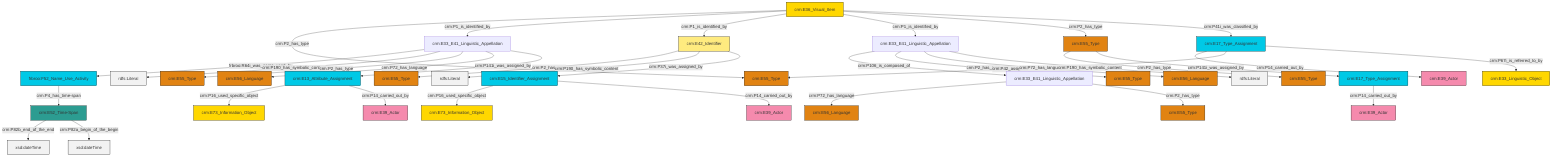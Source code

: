 graph TD
classDef Literal fill:#f2f2f2,stroke:#000000;
classDef CRM_Entity fill:#FFFFFF,stroke:#000000;
classDef Temporal_Entity fill:#00C9E6, stroke:#000000;
classDef Type fill:#E18312, stroke:#000000;
classDef Time-Span fill:#2C9C91, stroke:#000000;
classDef Appellation fill:#FFEB7F, stroke:#000000;
classDef Place fill:#008836, stroke:#000000;
classDef Persistent_Item fill:#B266B2, stroke:#000000;
classDef Conceptual_Object fill:#FFD700, stroke:#000000;
classDef Physical_Thing fill:#D2B48C, stroke:#000000;
classDef Actor fill:#f58aad, stroke:#000000;
classDef PC_Classes fill:#4ce600, stroke:#000000;
classDef Multi fill:#cccccc,stroke:#000000;

6["crm:E42_Identifier"]:::Appellation -->|crm:P2_has_type| 7["crm:E55_Type"]:::Type
10["crm:E17_Type_Assignment"]:::Temporal_Entity -->|crm:P14_carried_out_by| 11["crm:E39_Actor"]:::Actor
16["crm:E13_Attribute_Assignment"]:::Temporal_Entity -->|crm:P16_used_specific_object| 14["crm:E73_Information_Object"]:::Conceptual_Object
18["crm:E36_Visual_Item"]:::Conceptual_Object -->|crm:P2_has_type| 4["crm:E55_Type"]:::Type
0["crm:E15_Identifier_Assignment"]:::Temporal_Entity -->|crm:P16_used_specific_object| 19["crm:E73_Information_Object"]:::Conceptual_Object
12["crm:E33_E41_Linguistic_Appellation"]:::Default -->|crm:P106_is_composed_of| 20["crm:E33_E41_Linguistic_Appellation"]:::Default
18["crm:E36_Visual_Item"]:::Conceptual_Object -->|crm:P1_is_identified_by| 21["crm:E33_E41_Linguistic_Appellation"]:::Default
18["crm:E36_Visual_Item"]:::Conceptual_Object -->|crm:P1_is_identified_by| 6["crm:E42_Identifier"]:::Appellation
21["crm:E33_E41_Linguistic_Appellation"]:::Default -->|frbroo:R64i_was_name_used_by| 22["frbroo:F52_Name_Use_Activity"]:::Temporal_Entity
21["crm:E33_E41_Linguistic_Appellation"]:::Default -->|crm:P190_has_symbolic_content| 32[rdfs:Literal]:::Literal
8["crm:E17_Type_Assignment"]:::Temporal_Entity -->|crm:P14_carried_out_by| 2["crm:E39_Actor"]:::Actor
6["crm:E42_Identifier"]:::Appellation -->|crm:P190_has_symbolic_content| 36[rdfs:Literal]:::Literal
21["crm:E33_E41_Linguistic_Appellation"]:::Default -->|crm:P2_has_type| 37["crm:E55_Type"]:::Type
12["crm:E33_E41_Linguistic_Appellation"]:::Default -->|crm:P2_has_type| 26["crm:E55_Type"]:::Type
0["crm:E15_Identifier_Assignment"]:::Temporal_Entity -->|crm:P14_carried_out_by| 41["crm:E39_Actor"]:::Actor
6["crm:E42_Identifier"]:::Appellation -->|crm:P37i_was_assigned_by| 0["crm:E15_Identifier_Assignment"]:::Temporal_Entity
20["crm:E33_E41_Linguistic_Appellation"]:::Default -->|crm:P72_has_language| 49["crm:E56_Language"]:::Type
44["crm:E52_Time-Span"]:::Time-Span -->|crm:P82b_end_of_the_end| 51[xsd:dateTime]:::Literal
10["crm:E17_Type_Assignment"]:::Temporal_Entity -->|crm:P42_assigned| 4["crm:E55_Type"]:::Type
12["crm:E33_E41_Linguistic_Appellation"]:::Default -->|crm:P72_has_language| 33["crm:E56_Language"]:::Type
18["crm:E36_Visual_Item"]:::Conceptual_Object -->|crm:P1_is_identified_by| 12["crm:E33_E41_Linguistic_Appellation"]:::Default
10["crm:E17_Type_Assignment"]:::Temporal_Entity -->|crm:P67i_is_referred_to_by| 42["crm:E33_Linguistic_Object"]:::Conceptual_Object
22["frbroo:F52_Name_Use_Activity"]:::Temporal_Entity -->|crm:P4_has_time-span| 44["crm:E52_Time-Span"]:::Time-Span
18["crm:E36_Visual_Item"]:::Conceptual_Object -->|crm:P2_has_type| 46["crm:E55_Type"]:::Type
46["crm:E55_Type"]:::Type -->|crm:P2_has_type| 24["crm:E55_Type"]:::Type
21["crm:E33_E41_Linguistic_Appellation"]:::Default -->|crm:P72_has_language| 30["crm:E56_Language"]:::Type
12["crm:E33_E41_Linguistic_Appellation"]:::Default -->|crm:P190_has_symbolic_content| 57[rdfs:Literal]:::Literal
18["crm:E36_Visual_Item"]:::Conceptual_Object -->|crm:P41i_was_classified_by| 10["crm:E17_Type_Assignment"]:::Temporal_Entity
20["crm:E33_E41_Linguistic_Appellation"]:::Default -->|crm:P2_has_type| 39["crm:E55_Type"]:::Type
21["crm:E33_E41_Linguistic_Appellation"]:::Default -->|crm:P141i_was_assigned_by| 16["crm:E13_Attribute_Assignment"]:::Temporal_Entity
46["crm:E55_Type"]:::Type -->|crm:P141i_was_assigned_by| 8["crm:E17_Type_Assignment"]:::Temporal_Entity
16["crm:E13_Attribute_Assignment"]:::Temporal_Entity -->|crm:P14_carried_out_by| 28["crm:E39_Actor"]:::Actor
44["crm:E52_Time-Span"]:::Time-Span -->|crm:P82a_begin_of_the_begin| 63[xsd:dateTime]:::Literal